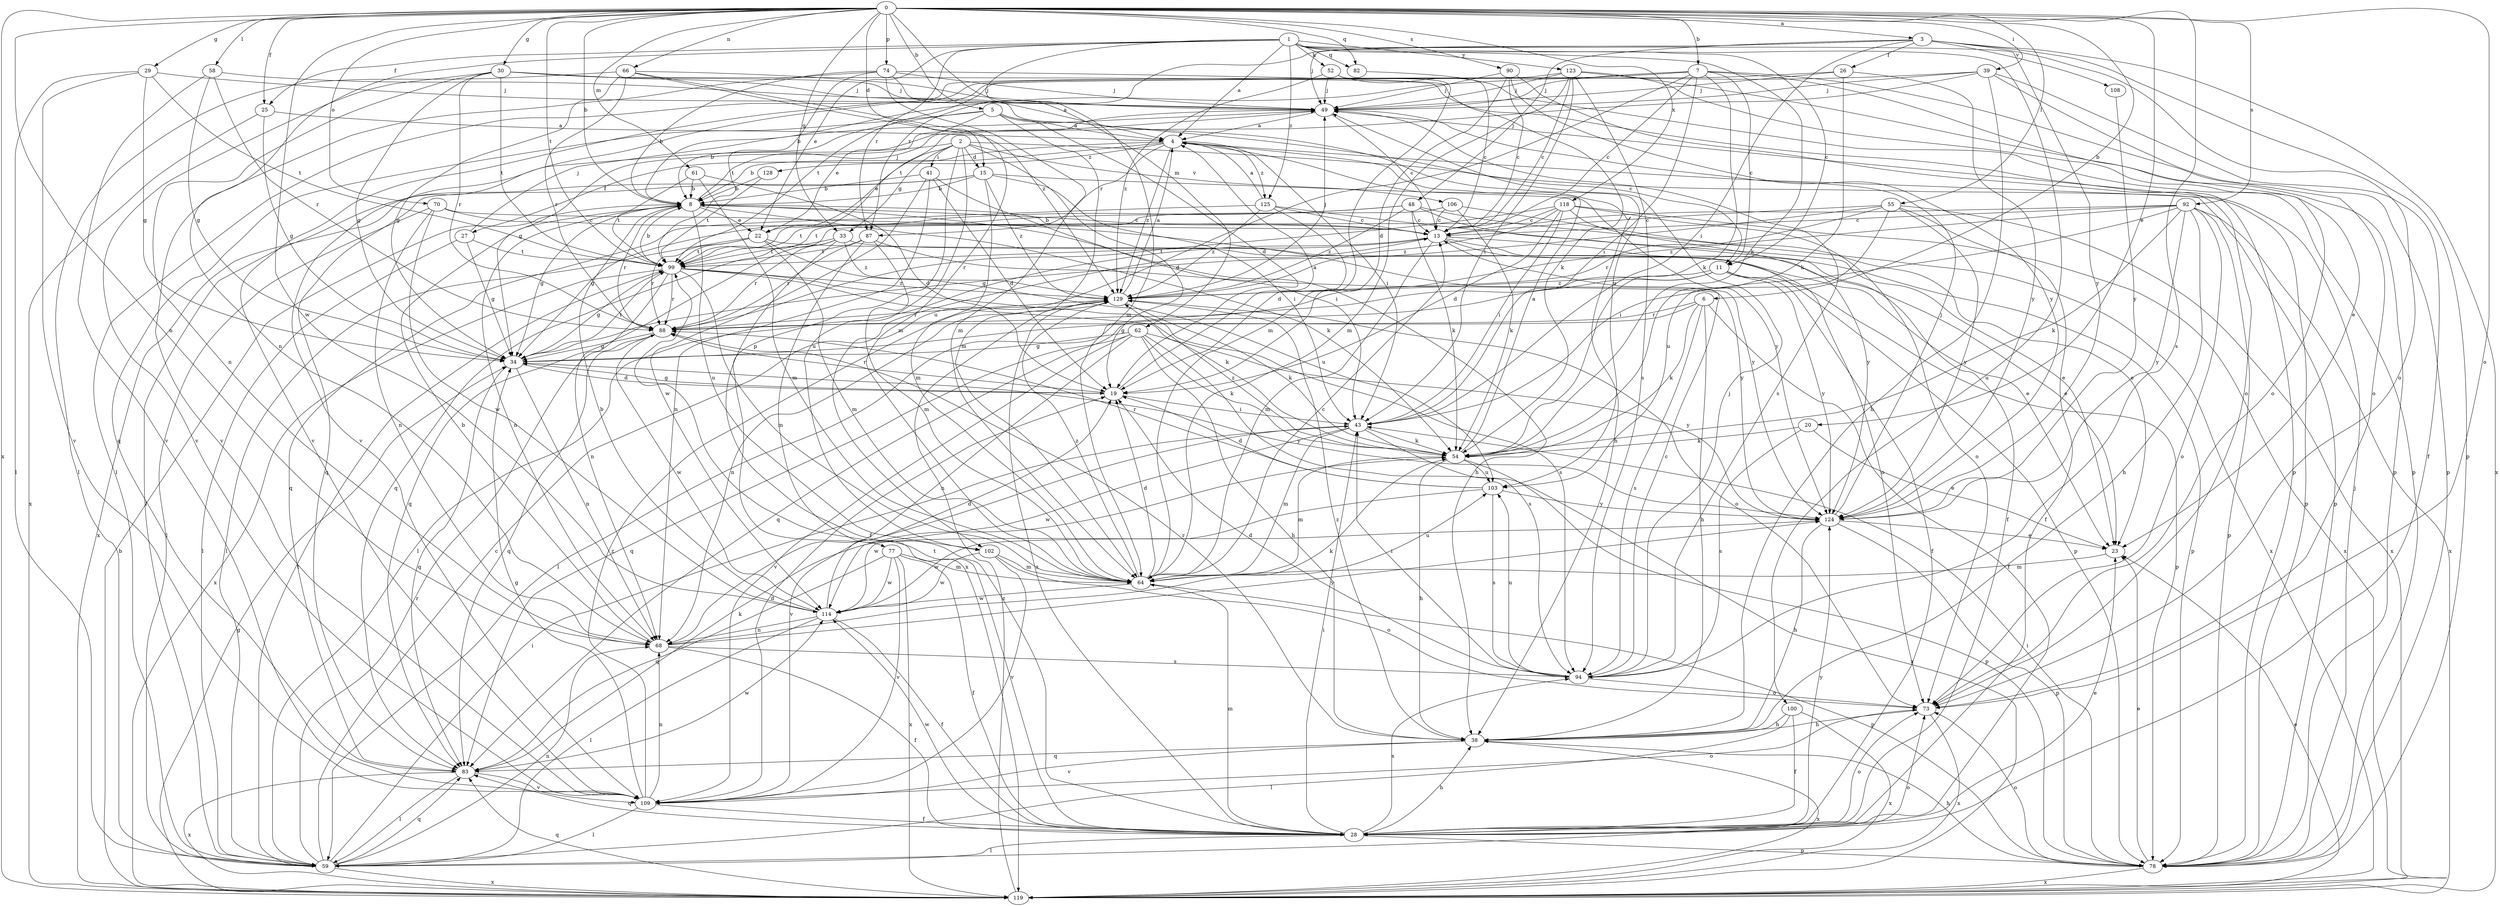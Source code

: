 strict digraph  {
0;
1;
2;
3;
4;
5;
6;
7;
8;
11;
13;
15;
19;
20;
22;
23;
25;
26;
27;
28;
29;
30;
33;
34;
38;
39;
41;
43;
48;
49;
52;
54;
55;
58;
59;
61;
62;
64;
66;
68;
70;
73;
74;
77;
78;
82;
83;
87;
88;
90;
92;
94;
99;
100;
102;
103;
106;
108;
109;
114;
118;
119;
123;
124;
125;
128;
129;
0 -> 3  [label=a];
0 -> 5  [label=b];
0 -> 6  [label=b];
0 -> 7  [label=b];
0 -> 8  [label=b];
0 -> 15  [label=d];
0 -> 20  [label=e];
0 -> 25  [label=f];
0 -> 29  [label=g];
0 -> 30  [label=g];
0 -> 33  [label=g];
0 -> 39  [label=i];
0 -> 55  [label=l];
0 -> 58  [label=l];
0 -> 61  [label=m];
0 -> 62  [label=m];
0 -> 66  [label=n];
0 -> 68  [label=n];
0 -> 70  [label=o];
0 -> 73  [label=o];
0 -> 74  [label=p];
0 -> 82  [label=q];
0 -> 90  [label=s];
0 -> 92  [label=s];
0 -> 94  [label=s];
0 -> 99  [label=t];
0 -> 114  [label=w];
0 -> 118  [label=x];
0 -> 119  [label=x];
1 -> 4  [label=a];
1 -> 11  [label=c];
1 -> 22  [label=e];
1 -> 25  [label=f];
1 -> 52  [label=k];
1 -> 54  [label=k];
1 -> 64  [label=m];
1 -> 68  [label=n];
1 -> 82  [label=q];
1 -> 87  [label=r];
1 -> 100  [label=u];
1 -> 123  [label=y];
1 -> 124  [label=y];
1 -> 125  [label=z];
2 -> 15  [label=d];
2 -> 19  [label=d];
2 -> 22  [label=e];
2 -> 33  [label=g];
2 -> 41  [label=i];
2 -> 59  [label=l];
2 -> 77  [label=p];
2 -> 78  [label=p];
2 -> 102  [label=u];
2 -> 106  [label=v];
3 -> 26  [label=f];
3 -> 43  [label=i];
3 -> 48  [label=j];
3 -> 49  [label=j];
3 -> 73  [label=o];
3 -> 78  [label=p];
3 -> 87  [label=r];
3 -> 108  [label=v];
3 -> 119  [label=x];
4 -> 8  [label=b];
4 -> 27  [label=f];
4 -> 38  [label=h];
4 -> 43  [label=i];
4 -> 78  [label=p];
4 -> 87  [label=r];
4 -> 125  [label=z];
4 -> 128  [label=z];
4 -> 129  [label=z];
5 -> 4  [label=a];
5 -> 8  [label=b];
5 -> 11  [label=c];
5 -> 19  [label=d];
5 -> 22  [label=e];
5 -> 64  [label=m];
5 -> 83  [label=q];
6 -> 28  [label=f];
6 -> 34  [label=g];
6 -> 38  [label=h];
6 -> 54  [label=k];
6 -> 88  [label=r];
6 -> 94  [label=s];
7 -> 11  [label=c];
7 -> 13  [label=c];
7 -> 43  [label=i];
7 -> 49  [label=j];
7 -> 54  [label=k];
7 -> 73  [label=o];
7 -> 78  [label=p];
7 -> 99  [label=t];
7 -> 102  [label=u];
7 -> 109  [label=v];
8 -> 13  [label=c];
8 -> 22  [label=e];
8 -> 34  [label=g];
8 -> 38  [label=h];
8 -> 49  [label=j];
8 -> 54  [label=k];
8 -> 68  [label=n];
8 -> 88  [label=r];
8 -> 102  [label=u];
11 -> 28  [label=f];
11 -> 59  [label=l];
11 -> 78  [label=p];
11 -> 83  [label=q];
11 -> 124  [label=y];
11 -> 129  [label=z];
13 -> 8  [label=b];
13 -> 23  [label=e];
13 -> 59  [label=l];
13 -> 64  [label=m];
13 -> 73  [label=o];
13 -> 78  [label=p];
13 -> 99  [label=t];
15 -> 8  [label=b];
15 -> 43  [label=i];
15 -> 64  [label=m];
15 -> 83  [label=q];
15 -> 119  [label=x];
15 -> 124  [label=y];
15 -> 129  [label=z];
19 -> 4  [label=a];
19 -> 34  [label=g];
19 -> 43  [label=i];
19 -> 88  [label=r];
20 -> 23  [label=e];
20 -> 54  [label=k];
20 -> 94  [label=s];
22 -> 23  [label=e];
22 -> 59  [label=l];
22 -> 64  [label=m];
22 -> 88  [label=r];
22 -> 99  [label=t];
22 -> 103  [label=u];
23 -> 64  [label=m];
25 -> 4  [label=a];
25 -> 34  [label=g];
25 -> 119  [label=x];
26 -> 49  [label=j];
26 -> 54  [label=k];
26 -> 109  [label=v];
26 -> 124  [label=y];
27 -> 34  [label=g];
27 -> 49  [label=j];
27 -> 59  [label=l];
27 -> 99  [label=t];
28 -> 23  [label=e];
28 -> 38  [label=h];
28 -> 43  [label=i];
28 -> 59  [label=l];
28 -> 64  [label=m];
28 -> 73  [label=o];
28 -> 78  [label=p];
28 -> 83  [label=q];
28 -> 94  [label=s];
28 -> 99  [label=t];
28 -> 114  [label=w];
28 -> 124  [label=y];
28 -> 129  [label=z];
29 -> 34  [label=g];
29 -> 49  [label=j];
29 -> 59  [label=l];
29 -> 99  [label=t];
29 -> 109  [label=v];
30 -> 34  [label=g];
30 -> 49  [label=j];
30 -> 68  [label=n];
30 -> 78  [label=p];
30 -> 88  [label=r];
30 -> 99  [label=t];
30 -> 103  [label=u];
30 -> 109  [label=v];
33 -> 28  [label=f];
33 -> 78  [label=p];
33 -> 83  [label=q];
33 -> 88  [label=r];
33 -> 99  [label=t];
33 -> 129  [label=z];
34 -> 19  [label=d];
34 -> 68  [label=n];
34 -> 83  [label=q];
34 -> 99  [label=t];
34 -> 124  [label=y];
38 -> 83  [label=q];
38 -> 88  [label=r];
38 -> 109  [label=v];
38 -> 119  [label=x];
38 -> 129  [label=z];
39 -> 8  [label=b];
39 -> 28  [label=f];
39 -> 38  [label=h];
39 -> 49  [label=j];
39 -> 73  [label=o];
39 -> 99  [label=t];
41 -> 8  [label=b];
41 -> 19  [label=d];
41 -> 43  [label=i];
41 -> 68  [label=n];
41 -> 114  [label=w];
43 -> 54  [label=k];
43 -> 64  [label=m];
43 -> 109  [label=v];
43 -> 114  [label=w];
43 -> 119  [label=x];
48 -> 13  [label=c];
48 -> 28  [label=f];
48 -> 34  [label=g];
48 -> 54  [label=k];
48 -> 99  [label=t];
48 -> 119  [label=x];
48 -> 129  [label=z];
49 -> 4  [label=a];
49 -> 13  [label=c];
49 -> 34  [label=g];
49 -> 94  [label=s];
52 -> 49  [label=j];
52 -> 64  [label=m];
52 -> 78  [label=p];
52 -> 129  [label=z];
54 -> 4  [label=a];
54 -> 38  [label=h];
54 -> 64  [label=m];
54 -> 78  [label=p];
54 -> 103  [label=u];
54 -> 129  [label=z];
55 -> 13  [label=c];
55 -> 28  [label=f];
55 -> 34  [label=g];
55 -> 88  [label=r];
55 -> 103  [label=u];
55 -> 119  [label=x];
55 -> 124  [label=y];
58 -> 34  [label=g];
58 -> 49  [label=j];
58 -> 88  [label=r];
58 -> 109  [label=v];
59 -> 13  [label=c];
59 -> 43  [label=i];
59 -> 68  [label=n];
59 -> 73  [label=o];
59 -> 83  [label=q];
59 -> 88  [label=r];
59 -> 99  [label=t];
59 -> 119  [label=x];
61 -> 8  [label=b];
61 -> 19  [label=d];
61 -> 64  [label=m];
61 -> 99  [label=t];
62 -> 34  [label=g];
62 -> 38  [label=h];
62 -> 54  [label=k];
62 -> 68  [label=n];
62 -> 83  [label=q];
62 -> 94  [label=s];
62 -> 109  [label=v];
62 -> 124  [label=y];
64 -> 13  [label=c];
64 -> 19  [label=d];
64 -> 78  [label=p];
64 -> 103  [label=u];
64 -> 114  [label=w];
64 -> 129  [label=z];
66 -> 34  [label=g];
66 -> 49  [label=j];
66 -> 59  [label=l];
66 -> 64  [label=m];
66 -> 88  [label=r];
66 -> 129  [label=z];
68 -> 8  [label=b];
68 -> 28  [label=f];
68 -> 54  [label=k];
68 -> 94  [label=s];
68 -> 124  [label=y];
70 -> 13  [label=c];
70 -> 59  [label=l];
70 -> 68  [label=n];
70 -> 114  [label=w];
70 -> 124  [label=y];
73 -> 38  [label=h];
73 -> 119  [label=x];
74 -> 4  [label=a];
74 -> 8  [label=b];
74 -> 49  [label=j];
74 -> 54  [label=k];
74 -> 64  [label=m];
74 -> 99  [label=t];
74 -> 109  [label=v];
77 -> 28  [label=f];
77 -> 64  [label=m];
77 -> 83  [label=q];
77 -> 109  [label=v];
77 -> 114  [label=w];
77 -> 119  [label=x];
78 -> 23  [label=e];
78 -> 38  [label=h];
78 -> 43  [label=i];
78 -> 49  [label=j];
78 -> 73  [label=o];
78 -> 119  [label=x];
82 -> 13  [label=c];
83 -> 54  [label=k];
83 -> 59  [label=l];
83 -> 109  [label=v];
83 -> 114  [label=w];
83 -> 119  [label=x];
87 -> 64  [label=m];
87 -> 88  [label=r];
87 -> 99  [label=t];
87 -> 119  [label=x];
87 -> 124  [label=y];
88 -> 34  [label=g];
88 -> 83  [label=q];
88 -> 114  [label=w];
90 -> 13  [label=c];
90 -> 19  [label=d];
90 -> 49  [label=j];
90 -> 73  [label=o];
90 -> 124  [label=y];
92 -> 13  [label=c];
92 -> 38  [label=h];
92 -> 43  [label=i];
92 -> 54  [label=k];
92 -> 73  [label=o];
92 -> 78  [label=p];
92 -> 83  [label=q];
92 -> 119  [label=x];
92 -> 124  [label=y];
92 -> 129  [label=z];
94 -> 13  [label=c];
94 -> 19  [label=d];
94 -> 43  [label=i];
94 -> 49  [label=j];
94 -> 73  [label=o];
94 -> 103  [label=u];
99 -> 8  [label=b];
99 -> 34  [label=g];
99 -> 54  [label=k];
99 -> 64  [label=m];
99 -> 68  [label=n];
99 -> 88  [label=r];
99 -> 94  [label=s];
99 -> 119  [label=x];
99 -> 129  [label=z];
100 -> 28  [label=f];
100 -> 38  [label=h];
100 -> 59  [label=l];
100 -> 119  [label=x];
102 -> 64  [label=m];
102 -> 73  [label=o];
102 -> 109  [label=v];
102 -> 114  [label=w];
103 -> 19  [label=d];
103 -> 88  [label=r];
103 -> 94  [label=s];
103 -> 114  [label=w];
103 -> 124  [label=y];
106 -> 13  [label=c];
106 -> 23  [label=e];
106 -> 54  [label=k];
106 -> 99  [label=t];
108 -> 124  [label=y];
109 -> 19  [label=d];
109 -> 28  [label=f];
109 -> 34  [label=g];
109 -> 59  [label=l];
109 -> 68  [label=n];
109 -> 73  [label=o];
109 -> 129  [label=z];
114 -> 8  [label=b];
114 -> 19  [label=d];
114 -> 28  [label=f];
114 -> 59  [label=l];
114 -> 68  [label=n];
118 -> 13  [label=c];
118 -> 19  [label=d];
118 -> 43  [label=i];
118 -> 73  [label=o];
118 -> 88  [label=r];
118 -> 119  [label=x];
118 -> 124  [label=y];
118 -> 129  [label=z];
119 -> 8  [label=b];
119 -> 23  [label=e];
119 -> 34  [label=g];
119 -> 83  [label=q];
119 -> 129  [label=z];
123 -> 13  [label=c];
123 -> 23  [label=e];
123 -> 43  [label=i];
123 -> 49  [label=j];
123 -> 59  [label=l];
123 -> 64  [label=m];
123 -> 78  [label=p];
123 -> 94  [label=s];
124 -> 23  [label=e];
124 -> 38  [label=h];
124 -> 49  [label=j];
124 -> 78  [label=p];
124 -> 114  [label=w];
125 -> 4  [label=a];
125 -> 13  [label=c];
125 -> 19  [label=d];
125 -> 23  [label=e];
125 -> 83  [label=q];
125 -> 129  [label=z];
128 -> 8  [label=b];
128 -> 99  [label=t];
129 -> 4  [label=a];
129 -> 49  [label=j];
129 -> 54  [label=k];
129 -> 68  [label=n];
129 -> 73  [label=o];
129 -> 88  [label=r];
}
